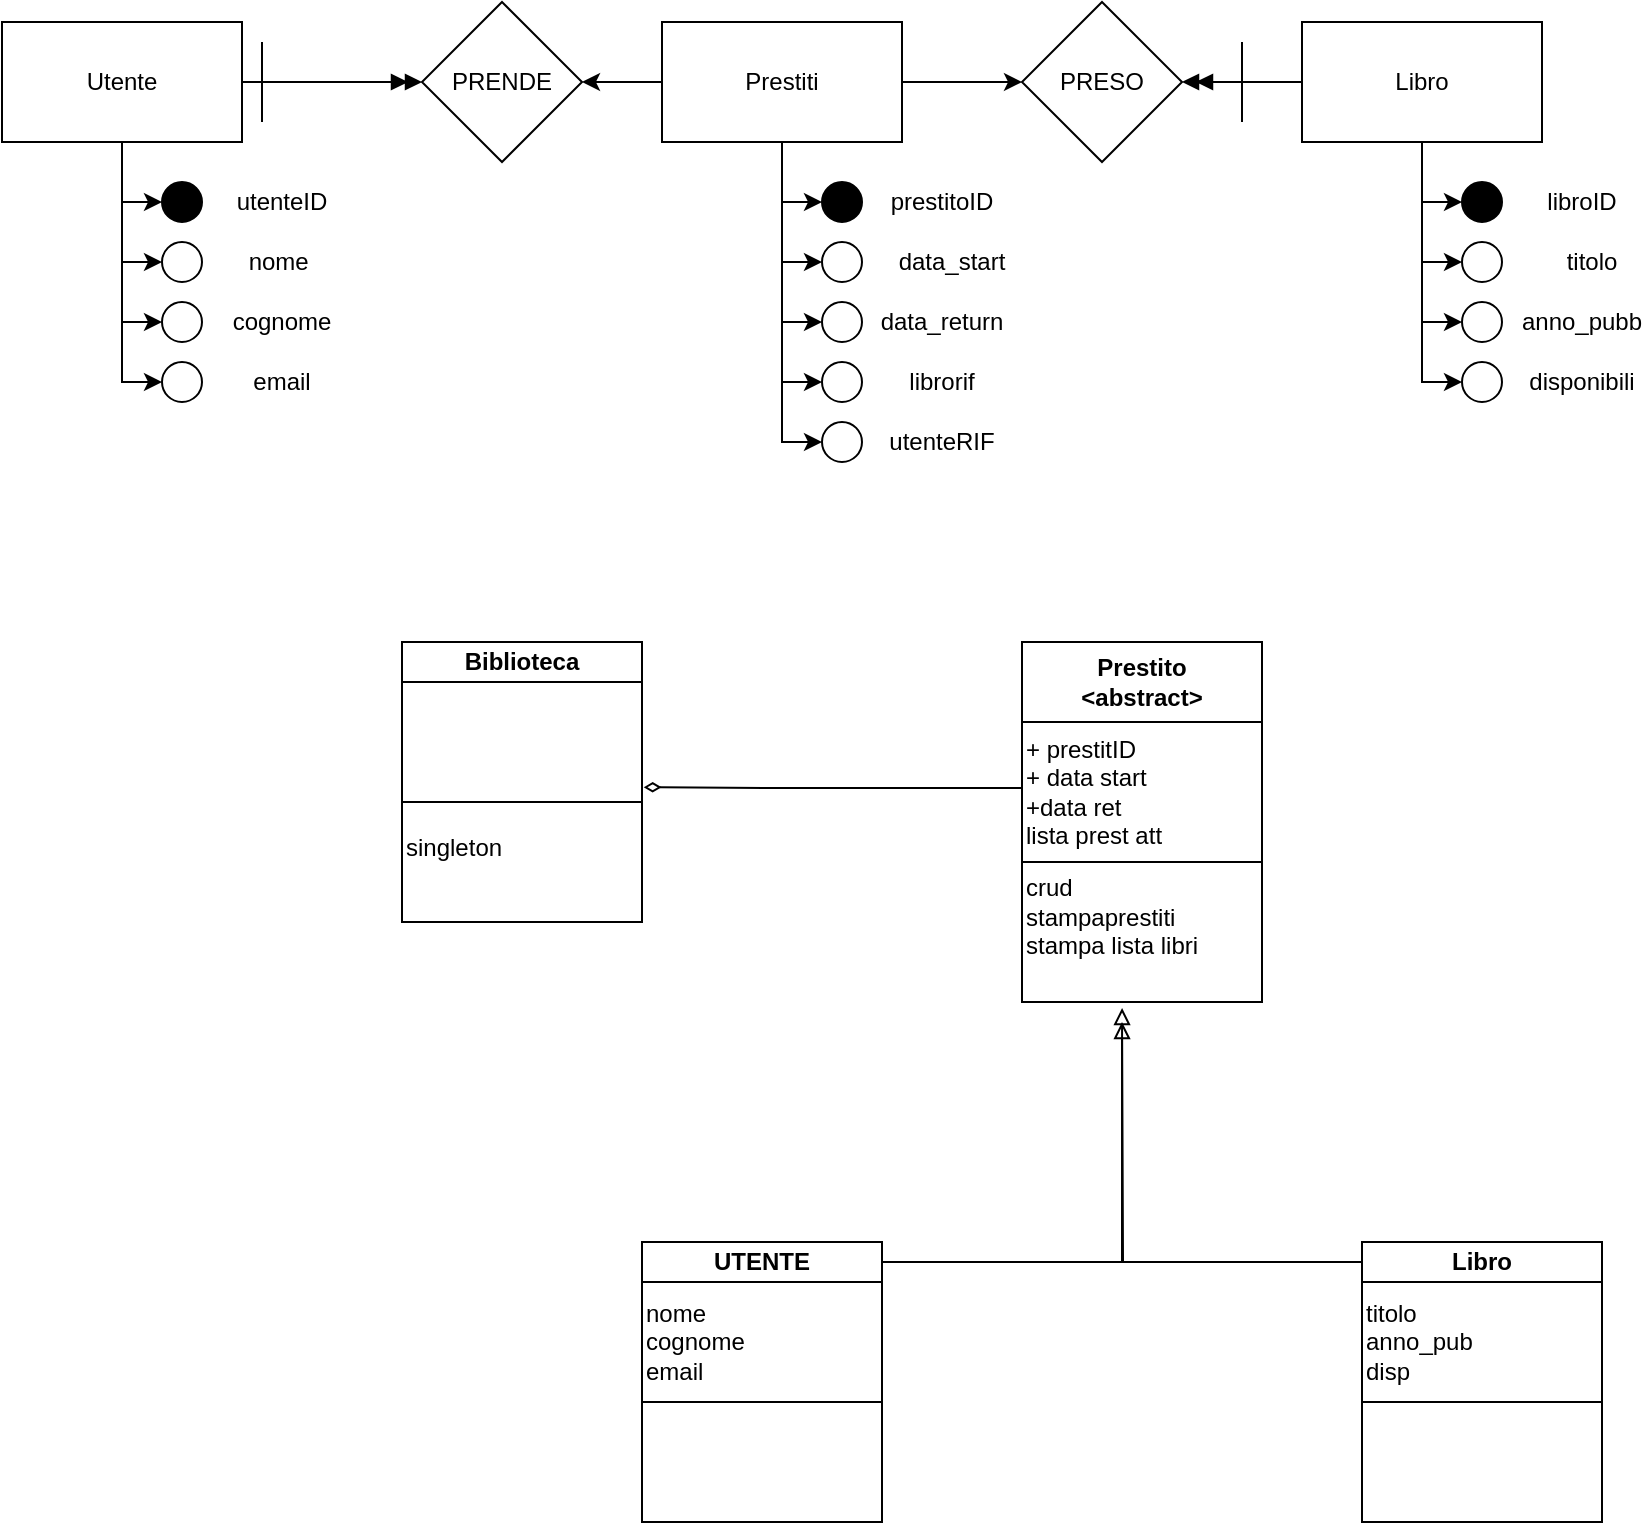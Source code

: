 <mxfile version="24.7.8">
  <diagram name="Pagina-1" id="5rmu7-wEi2I70WQs75p_">
    <mxGraphModel dx="1036" dy="614" grid="1" gridSize="10" guides="1" tooltips="1" connect="1" arrows="1" fold="1" page="1" pageScale="1" pageWidth="827" pageHeight="1169" math="0" shadow="0">
      <root>
        <mxCell id="0" />
        <mxCell id="1" parent="0" />
        <mxCell id="YrK5-oMX7vOrSdoFB4Pp-5" style="edgeStyle=orthogonalEdgeStyle;rounded=0;orthogonalLoop=1;jettySize=auto;html=1;entryX=0;entryY=0.5;entryDx=0;entryDy=0;endArrow=doubleBlock;endFill=1;" parent="1" source="YrK5-oMX7vOrSdoFB4Pp-1" target="YrK5-oMX7vOrSdoFB4Pp-3" edge="1">
          <mxGeometry relative="1" as="geometry" />
        </mxCell>
        <mxCell id="YrK5-oMX7vOrSdoFB4Pp-37" style="edgeStyle=orthogonalEdgeStyle;rounded=0;orthogonalLoop=1;jettySize=auto;html=1;entryX=0;entryY=0.5;entryDx=0;entryDy=0;" parent="1" source="YrK5-oMX7vOrSdoFB4Pp-1" target="YrK5-oMX7vOrSdoFB4Pp-20" edge="1">
          <mxGeometry relative="1" as="geometry" />
        </mxCell>
        <mxCell id="YrK5-oMX7vOrSdoFB4Pp-38" style="edgeStyle=orthogonalEdgeStyle;rounded=0;orthogonalLoop=1;jettySize=auto;html=1;entryX=0;entryY=0.5;entryDx=0;entryDy=0;" parent="1" source="YrK5-oMX7vOrSdoFB4Pp-1" target="YrK5-oMX7vOrSdoFB4Pp-18" edge="1">
          <mxGeometry relative="1" as="geometry" />
        </mxCell>
        <mxCell id="YrK5-oMX7vOrSdoFB4Pp-39" style="edgeStyle=orthogonalEdgeStyle;rounded=0;orthogonalLoop=1;jettySize=auto;html=1;entryX=0;entryY=0.5;entryDx=0;entryDy=0;" parent="1" source="YrK5-oMX7vOrSdoFB4Pp-1" target="YrK5-oMX7vOrSdoFB4Pp-16" edge="1">
          <mxGeometry relative="1" as="geometry" />
        </mxCell>
        <mxCell id="YrK5-oMX7vOrSdoFB4Pp-40" style="edgeStyle=orthogonalEdgeStyle;rounded=0;orthogonalLoop=1;jettySize=auto;html=1;entryX=0;entryY=0.5;entryDx=0;entryDy=0;" parent="1" source="YrK5-oMX7vOrSdoFB4Pp-1" target="YrK5-oMX7vOrSdoFB4Pp-14" edge="1">
          <mxGeometry relative="1" as="geometry" />
        </mxCell>
        <mxCell id="YrK5-oMX7vOrSdoFB4Pp-1" value="Utente" style="rounded=0;whiteSpace=wrap;html=1;" parent="1" vertex="1">
          <mxGeometry x="120" y="210" width="120" height="60" as="geometry" />
        </mxCell>
        <mxCell id="YrK5-oMX7vOrSdoFB4Pp-33" style="edgeStyle=orthogonalEdgeStyle;rounded=0;orthogonalLoop=1;jettySize=auto;html=1;entryX=0;entryY=0.5;entryDx=0;entryDy=0;" parent="1" source="YrK5-oMX7vOrSdoFB4Pp-2" target="YrK5-oMX7vOrSdoFB4Pp-28" edge="1">
          <mxGeometry relative="1" as="geometry" />
        </mxCell>
        <mxCell id="YrK5-oMX7vOrSdoFB4Pp-34" style="edgeStyle=orthogonalEdgeStyle;rounded=0;orthogonalLoop=1;jettySize=auto;html=1;entryX=0;entryY=0.5;entryDx=0;entryDy=0;" parent="1" source="YrK5-oMX7vOrSdoFB4Pp-2" target="YrK5-oMX7vOrSdoFB4Pp-26" edge="1">
          <mxGeometry relative="1" as="geometry" />
        </mxCell>
        <mxCell id="YrK5-oMX7vOrSdoFB4Pp-35" style="edgeStyle=orthogonalEdgeStyle;rounded=0;orthogonalLoop=1;jettySize=auto;html=1;entryX=0;entryY=0.5;entryDx=0;entryDy=0;" parent="1" source="YrK5-oMX7vOrSdoFB4Pp-2" target="YrK5-oMX7vOrSdoFB4Pp-24" edge="1">
          <mxGeometry relative="1" as="geometry" />
        </mxCell>
        <mxCell id="YrK5-oMX7vOrSdoFB4Pp-36" style="edgeStyle=orthogonalEdgeStyle;rounded=0;orthogonalLoop=1;jettySize=auto;html=1;entryX=0;entryY=0.5;entryDx=0;entryDy=0;" parent="1" source="YrK5-oMX7vOrSdoFB4Pp-2" target="YrK5-oMX7vOrSdoFB4Pp-22" edge="1">
          <mxGeometry relative="1" as="geometry" />
        </mxCell>
        <mxCell id="YrK5-oMX7vOrSdoFB4Pp-45" style="edgeStyle=orthogonalEdgeStyle;rounded=0;orthogonalLoop=1;jettySize=auto;html=1;entryX=1;entryY=0.5;entryDx=0;entryDy=0;endArrow=doubleBlock;endFill=1;" parent="1" source="YrK5-oMX7vOrSdoFB4Pp-2" target="YrK5-oMX7vOrSdoFB4Pp-42" edge="1">
          <mxGeometry relative="1" as="geometry" />
        </mxCell>
        <mxCell id="YrK5-oMX7vOrSdoFB4Pp-2" value="Libro" style="rounded=0;whiteSpace=wrap;html=1;" parent="1" vertex="1">
          <mxGeometry x="770" y="210" width="120" height="60" as="geometry" />
        </mxCell>
        <mxCell id="YrK5-oMX7vOrSdoFB4Pp-3" value="PRENDE" style="rhombus;whiteSpace=wrap;html=1;" parent="1" vertex="1">
          <mxGeometry x="330" y="200" width="80" height="80" as="geometry" />
        </mxCell>
        <mxCell id="YrK5-oMX7vOrSdoFB4Pp-41" style="edgeStyle=orthogonalEdgeStyle;rounded=0;orthogonalLoop=1;jettySize=auto;html=1;entryX=1;entryY=0.5;entryDx=0;entryDy=0;" parent="1" source="YrK5-oMX7vOrSdoFB4Pp-4" target="YrK5-oMX7vOrSdoFB4Pp-3" edge="1">
          <mxGeometry relative="1" as="geometry" />
        </mxCell>
        <mxCell id="YrK5-oMX7vOrSdoFB4Pp-44" style="edgeStyle=orthogonalEdgeStyle;rounded=0;orthogonalLoop=1;jettySize=auto;html=1;entryX=0;entryY=0.5;entryDx=0;entryDy=0;" parent="1" source="YrK5-oMX7vOrSdoFB4Pp-4" target="YrK5-oMX7vOrSdoFB4Pp-42" edge="1">
          <mxGeometry relative="1" as="geometry" />
        </mxCell>
        <mxCell id="YrK5-oMX7vOrSdoFB4Pp-73" style="edgeStyle=orthogonalEdgeStyle;rounded=0;orthogonalLoop=1;jettySize=auto;html=1;entryX=0;entryY=0.5;entryDx=0;entryDy=0;" parent="1" source="YrK5-oMX7vOrSdoFB4Pp-4" target="YrK5-oMX7vOrSdoFB4Pp-65" edge="1">
          <mxGeometry relative="1" as="geometry" />
        </mxCell>
        <mxCell id="YrK5-oMX7vOrSdoFB4Pp-74" style="edgeStyle=orthogonalEdgeStyle;rounded=0;orthogonalLoop=1;jettySize=auto;html=1;entryX=0;entryY=0.5;entryDx=0;entryDy=0;" parent="1" source="YrK5-oMX7vOrSdoFB4Pp-4" target="YrK5-oMX7vOrSdoFB4Pp-67" edge="1">
          <mxGeometry relative="1" as="geometry" />
        </mxCell>
        <mxCell id="YrK5-oMX7vOrSdoFB4Pp-75" style="edgeStyle=orthogonalEdgeStyle;rounded=0;orthogonalLoop=1;jettySize=auto;html=1;entryX=0;entryY=0.5;entryDx=0;entryDy=0;" parent="1" source="YrK5-oMX7vOrSdoFB4Pp-4" target="YrK5-oMX7vOrSdoFB4Pp-69" edge="1">
          <mxGeometry relative="1" as="geometry" />
        </mxCell>
        <mxCell id="YrK5-oMX7vOrSdoFB4Pp-76" style="edgeStyle=orthogonalEdgeStyle;rounded=0;orthogonalLoop=1;jettySize=auto;html=1;entryX=0;entryY=0.5;entryDx=0;entryDy=0;" parent="1" source="YrK5-oMX7vOrSdoFB4Pp-4" target="YrK5-oMX7vOrSdoFB4Pp-71" edge="1">
          <mxGeometry relative="1" as="geometry" />
        </mxCell>
        <mxCell id="YrK5-oMX7vOrSdoFB4Pp-79" style="edgeStyle=orthogonalEdgeStyle;rounded=0;orthogonalLoop=1;jettySize=auto;html=1;entryX=0;entryY=0.5;entryDx=0;entryDy=0;" parent="1" source="YrK5-oMX7vOrSdoFB4Pp-4" target="YrK5-oMX7vOrSdoFB4Pp-77" edge="1">
          <mxGeometry relative="1" as="geometry" />
        </mxCell>
        <mxCell id="YrK5-oMX7vOrSdoFB4Pp-4" value="Prestiti" style="rounded=0;whiteSpace=wrap;html=1;" parent="1" vertex="1">
          <mxGeometry x="450" y="210" width="120" height="60" as="geometry" />
        </mxCell>
        <mxCell id="YrK5-oMX7vOrSdoFB4Pp-6" value="" style="endArrow=none;html=1;rounded=0;" parent="1" edge="1">
          <mxGeometry width="50" height="50" relative="1" as="geometry">
            <mxPoint x="250" y="260" as="sourcePoint" />
            <mxPoint x="250" y="220" as="targetPoint" />
          </mxGeometry>
        </mxCell>
        <mxCell id="YrK5-oMX7vOrSdoFB4Pp-12" value="" style="endArrow=none;html=1;rounded=0;" parent="1" edge="1">
          <mxGeometry width="50" height="50" relative="1" as="geometry">
            <mxPoint x="740" y="260" as="sourcePoint" />
            <mxPoint x="740" y="220" as="targetPoint" />
          </mxGeometry>
        </mxCell>
        <mxCell id="YrK5-oMX7vOrSdoFB4Pp-14" value="" style="ellipse;whiteSpace=wrap;html=1;aspect=fixed;fillColor=#000000;" parent="1" vertex="1">
          <mxGeometry x="200" y="290" width="20" height="20" as="geometry" />
        </mxCell>
        <mxCell id="YrK5-oMX7vOrSdoFB4Pp-15" value="utenteID" style="text;html=1;align=center;verticalAlign=middle;whiteSpace=wrap;rounded=0;" parent="1" vertex="1">
          <mxGeometry x="230" y="285" width="60" height="30" as="geometry" />
        </mxCell>
        <mxCell id="YrK5-oMX7vOrSdoFB4Pp-16" value="" style="ellipse;whiteSpace=wrap;html=1;aspect=fixed;" parent="1" vertex="1">
          <mxGeometry x="200" y="320" width="20" height="20" as="geometry" />
        </mxCell>
        <mxCell id="YrK5-oMX7vOrSdoFB4Pp-17" value="nome&amp;nbsp;" style="text;html=1;align=center;verticalAlign=middle;whiteSpace=wrap;rounded=0;" parent="1" vertex="1">
          <mxGeometry x="230" y="315" width="60" height="30" as="geometry" />
        </mxCell>
        <mxCell id="YrK5-oMX7vOrSdoFB4Pp-18" value="" style="ellipse;whiteSpace=wrap;html=1;aspect=fixed;" parent="1" vertex="1">
          <mxGeometry x="200" y="350" width="20" height="20" as="geometry" />
        </mxCell>
        <mxCell id="YrK5-oMX7vOrSdoFB4Pp-19" value="cognome" style="text;html=1;align=center;verticalAlign=middle;whiteSpace=wrap;rounded=0;" parent="1" vertex="1">
          <mxGeometry x="230" y="345" width="60" height="30" as="geometry" />
        </mxCell>
        <mxCell id="YrK5-oMX7vOrSdoFB4Pp-20" value="" style="ellipse;whiteSpace=wrap;html=1;aspect=fixed;" parent="1" vertex="1">
          <mxGeometry x="200" y="380" width="20" height="20" as="geometry" />
        </mxCell>
        <mxCell id="YrK5-oMX7vOrSdoFB4Pp-21" value="email" style="text;html=1;align=center;verticalAlign=middle;whiteSpace=wrap;rounded=0;" parent="1" vertex="1">
          <mxGeometry x="230" y="375" width="60" height="30" as="geometry" />
        </mxCell>
        <mxCell id="YrK5-oMX7vOrSdoFB4Pp-22" value="" style="ellipse;whiteSpace=wrap;html=1;aspect=fixed;fillColor=#000000;" parent="1" vertex="1">
          <mxGeometry x="850" y="290" width="20" height="20" as="geometry" />
        </mxCell>
        <mxCell id="YrK5-oMX7vOrSdoFB4Pp-23" value="libroID" style="text;html=1;align=center;verticalAlign=middle;whiteSpace=wrap;rounded=0;" parent="1" vertex="1">
          <mxGeometry x="880" y="285" width="60" height="30" as="geometry" />
        </mxCell>
        <mxCell id="YrK5-oMX7vOrSdoFB4Pp-24" value="" style="ellipse;whiteSpace=wrap;html=1;aspect=fixed;" parent="1" vertex="1">
          <mxGeometry x="850" y="320" width="20" height="20" as="geometry" />
        </mxCell>
        <mxCell id="YrK5-oMX7vOrSdoFB4Pp-25" value="titolo" style="text;html=1;align=center;verticalAlign=middle;whiteSpace=wrap;rounded=0;" parent="1" vertex="1">
          <mxGeometry x="890" y="315" width="50" height="30" as="geometry" />
        </mxCell>
        <mxCell id="YrK5-oMX7vOrSdoFB4Pp-26" value="" style="ellipse;whiteSpace=wrap;html=1;aspect=fixed;" parent="1" vertex="1">
          <mxGeometry x="850" y="350" width="20" height="20" as="geometry" />
        </mxCell>
        <mxCell id="YrK5-oMX7vOrSdoFB4Pp-27" value="anno_pubb" style="text;html=1;align=center;verticalAlign=middle;whiteSpace=wrap;rounded=0;" parent="1" vertex="1">
          <mxGeometry x="880" y="345" width="60" height="30" as="geometry" />
        </mxCell>
        <mxCell id="YrK5-oMX7vOrSdoFB4Pp-28" value="" style="ellipse;whiteSpace=wrap;html=1;aspect=fixed;" parent="1" vertex="1">
          <mxGeometry x="850" y="380" width="20" height="20" as="geometry" />
        </mxCell>
        <mxCell id="YrK5-oMX7vOrSdoFB4Pp-29" value="disponibili" style="text;html=1;align=center;verticalAlign=middle;whiteSpace=wrap;rounded=0;" parent="1" vertex="1">
          <mxGeometry x="880" y="375" width="60" height="30" as="geometry" />
        </mxCell>
        <mxCell id="YrK5-oMX7vOrSdoFB4Pp-42" value="PRESO" style="rhombus;whiteSpace=wrap;html=1;" parent="1" vertex="1">
          <mxGeometry x="630" y="200" width="80" height="80" as="geometry" />
        </mxCell>
        <mxCell id="YrK5-oMX7vOrSdoFB4Pp-86" style="edgeStyle=orthogonalEdgeStyle;rounded=0;orthogonalLoop=1;jettySize=auto;html=1;endArrow=block;endFill=0;" parent="1" source="YrK5-oMX7vOrSdoFB4Pp-46" edge="1">
          <mxGeometry relative="1" as="geometry">
            <mxPoint x="680" y="710" as="targetPoint" />
          </mxGeometry>
        </mxCell>
        <mxCell id="YrK5-oMX7vOrSdoFB4Pp-46" value="&lt;b&gt;UTENTE&lt;/b&gt;" style="rounded=0;whiteSpace=wrap;html=1;" parent="1" vertex="1">
          <mxGeometry x="440" y="820" width="120" height="20" as="geometry" />
        </mxCell>
        <mxCell id="YrK5-oMX7vOrSdoFB4Pp-47" value="nome&lt;div&gt;cognome&lt;/div&gt;&lt;div&gt;email&lt;/div&gt;" style="rounded=0;whiteSpace=wrap;html=1;align=left;" parent="1" vertex="1">
          <mxGeometry x="440" y="840" width="120" height="60" as="geometry" />
        </mxCell>
        <mxCell id="YrK5-oMX7vOrSdoFB4Pp-48" value="" style="rounded=0;whiteSpace=wrap;html=1;" parent="1" vertex="1">
          <mxGeometry x="440" y="900" width="120" height="60" as="geometry" />
        </mxCell>
        <mxCell id="YrK5-oMX7vOrSdoFB4Pp-49" value="&lt;b&gt;Prestito&lt;/b&gt;&lt;br&gt;&lt;div&gt;&lt;b&gt;&amp;lt;abstract&amp;gt;&lt;/b&gt;&lt;/div&gt;" style="rounded=0;whiteSpace=wrap;html=1;" parent="1" vertex="1">
          <mxGeometry x="630" y="520" width="120" height="40" as="geometry" />
        </mxCell>
        <mxCell id="YrK5-oMX7vOrSdoFB4Pp-51" value="&lt;div&gt;&lt;br&gt;&lt;/div&gt;&lt;div&gt;crud&lt;/div&gt;&lt;div&gt;stampaprestiti&lt;/div&gt;&lt;div&gt;stampa lista libri&lt;/div&gt;" style="rounded=0;whiteSpace=wrap;html=1;align=left;" parent="1" vertex="1">
          <mxGeometry x="630" y="600" width="120" height="100" as="geometry" />
        </mxCell>
        <mxCell id="YrK5-oMX7vOrSdoFB4Pp-85" style="edgeStyle=orthogonalEdgeStyle;rounded=0;orthogonalLoop=1;jettySize=auto;html=1;startArrow=none;startFill=0;entryX=0.417;entryY=1.03;entryDx=0;entryDy=0;entryPerimeter=0;endArrow=block;endFill=0;" parent="1" source="YrK5-oMX7vOrSdoFB4Pp-58" target="YrK5-oMX7vOrSdoFB4Pp-51" edge="1">
          <mxGeometry relative="1" as="geometry">
            <mxPoint x="680" y="710" as="targetPoint" />
          </mxGeometry>
        </mxCell>
        <mxCell id="YrK5-oMX7vOrSdoFB4Pp-58" value="&lt;b&gt;Libro&lt;/b&gt;" style="rounded=0;whiteSpace=wrap;html=1;" parent="1" vertex="1">
          <mxGeometry x="800" y="820" width="120" height="20" as="geometry" />
        </mxCell>
        <mxCell id="YrK5-oMX7vOrSdoFB4Pp-59" value="titolo&lt;div&gt;anno_pub&lt;/div&gt;&lt;div&gt;disp&lt;/div&gt;" style="rounded=0;whiteSpace=wrap;html=1;align=left;" parent="1" vertex="1">
          <mxGeometry x="800" y="840" width="120" height="60" as="geometry" />
        </mxCell>
        <mxCell id="YrK5-oMX7vOrSdoFB4Pp-60" value="" style="rounded=0;whiteSpace=wrap;html=1;" parent="1" vertex="1">
          <mxGeometry x="800" y="900" width="120" height="60" as="geometry" />
        </mxCell>
        <mxCell id="YrK5-oMX7vOrSdoFB4Pp-61" value="&lt;b&gt;Biblioteca&lt;/b&gt;" style="rounded=0;whiteSpace=wrap;html=1;" parent="1" vertex="1">
          <mxGeometry x="320" y="520" width="120" height="20" as="geometry" />
        </mxCell>
        <mxCell id="YrK5-oMX7vOrSdoFB4Pp-62" value="" style="rounded=0;whiteSpace=wrap;html=1;" parent="1" vertex="1">
          <mxGeometry x="320" y="540" width="120" height="60" as="geometry" />
        </mxCell>
        <mxCell id="YrK5-oMX7vOrSdoFB4Pp-63" value="singleton&lt;div&gt;&lt;br&gt;&lt;/div&gt;" style="rounded=0;whiteSpace=wrap;html=1;align=left;" parent="1" vertex="1">
          <mxGeometry x="320" y="600" width="120" height="60" as="geometry" />
        </mxCell>
        <mxCell id="YrK5-oMX7vOrSdoFB4Pp-50" value="+ prestitID&lt;div&gt;+ data start&lt;/div&gt;&lt;div&gt;+data ret&lt;/div&gt;&lt;div&gt;lista prest att&lt;/div&gt;" style="rounded=0;whiteSpace=wrap;html=1;align=left;" parent="1" vertex="1">
          <mxGeometry x="630" y="560" width="120" height="70" as="geometry" />
        </mxCell>
        <mxCell id="YrK5-oMX7vOrSdoFB4Pp-65" value="" style="ellipse;whiteSpace=wrap;html=1;aspect=fixed;fillColor=#000000;" parent="1" vertex="1">
          <mxGeometry x="530" y="290" width="20" height="20" as="geometry" />
        </mxCell>
        <mxCell id="YrK5-oMX7vOrSdoFB4Pp-66" value="prestitoID" style="text;html=1;align=center;verticalAlign=middle;whiteSpace=wrap;rounded=0;" parent="1" vertex="1">
          <mxGeometry x="560" y="285" width="60" height="30" as="geometry" />
        </mxCell>
        <mxCell id="YrK5-oMX7vOrSdoFB4Pp-67" value="" style="ellipse;whiteSpace=wrap;html=1;aspect=fixed;" parent="1" vertex="1">
          <mxGeometry x="530" y="320" width="20" height="20" as="geometry" />
        </mxCell>
        <mxCell id="YrK5-oMX7vOrSdoFB4Pp-68" value="data_start" style="text;html=1;align=center;verticalAlign=middle;whiteSpace=wrap;rounded=0;" parent="1" vertex="1">
          <mxGeometry x="570" y="315" width="50" height="30" as="geometry" />
        </mxCell>
        <mxCell id="YrK5-oMX7vOrSdoFB4Pp-69" value="" style="ellipse;whiteSpace=wrap;html=1;aspect=fixed;" parent="1" vertex="1">
          <mxGeometry x="530" y="350" width="20" height="20" as="geometry" />
        </mxCell>
        <mxCell id="YrK5-oMX7vOrSdoFB4Pp-70" value="data_return" style="text;html=1;align=center;verticalAlign=middle;whiteSpace=wrap;rounded=0;" parent="1" vertex="1">
          <mxGeometry x="560" y="345" width="60" height="30" as="geometry" />
        </mxCell>
        <mxCell id="YrK5-oMX7vOrSdoFB4Pp-71" value="" style="ellipse;whiteSpace=wrap;html=1;aspect=fixed;" parent="1" vertex="1">
          <mxGeometry x="530" y="380" width="20" height="20" as="geometry" />
        </mxCell>
        <mxCell id="YrK5-oMX7vOrSdoFB4Pp-72" value="librorif" style="text;html=1;align=center;verticalAlign=middle;whiteSpace=wrap;rounded=0;" parent="1" vertex="1">
          <mxGeometry x="560" y="375" width="60" height="30" as="geometry" />
        </mxCell>
        <mxCell id="YrK5-oMX7vOrSdoFB4Pp-77" value="" style="ellipse;whiteSpace=wrap;html=1;aspect=fixed;" parent="1" vertex="1">
          <mxGeometry x="530" y="410" width="20" height="20" as="geometry" />
        </mxCell>
        <mxCell id="YrK5-oMX7vOrSdoFB4Pp-78" value="utenteRIF" style="text;html=1;align=center;verticalAlign=middle;whiteSpace=wrap;rounded=0;" parent="1" vertex="1">
          <mxGeometry x="560" y="405" width="60" height="30" as="geometry" />
        </mxCell>
        <mxCell id="YrK5-oMX7vOrSdoFB4Pp-82" style="edgeStyle=orthogonalEdgeStyle;rounded=0;orthogonalLoop=1;jettySize=auto;html=1;entryX=1.007;entryY=0.877;entryDx=0;entryDy=0;entryPerimeter=0;endArrow=diamondThin;endFill=0;" parent="1" source="YrK5-oMX7vOrSdoFB4Pp-50" target="YrK5-oMX7vOrSdoFB4Pp-62" edge="1">
          <mxGeometry relative="1" as="geometry">
            <Array as="points">
              <mxPoint x="510" y="593" />
              <mxPoint x="510" y="593" />
            </Array>
          </mxGeometry>
        </mxCell>
      </root>
    </mxGraphModel>
  </diagram>
</mxfile>
